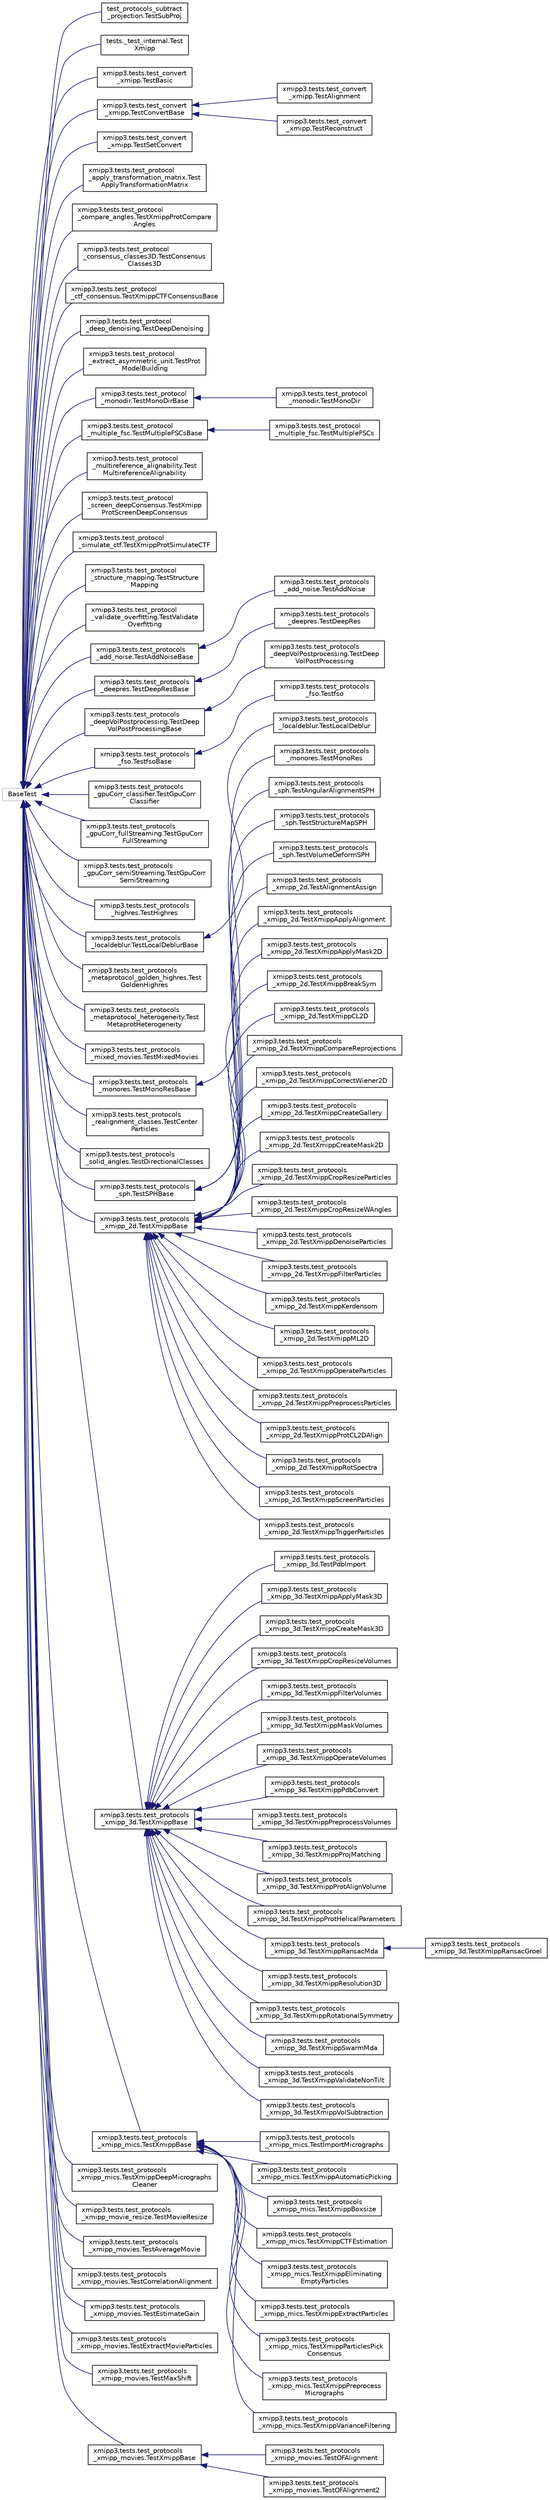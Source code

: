 digraph "Graphical Class Hierarchy"
{
  edge [fontname="Helvetica",fontsize="10",labelfontname="Helvetica",labelfontsize="10"];
  node [fontname="Helvetica",fontsize="10",shape=record];
  rankdir="LR";
  Node500 [label="BaseTest",height=0.2,width=0.4,color="grey75", fillcolor="white", style="filled"];
  Node500 -> Node0 [dir="back",color="midnightblue",fontsize="10",style="solid",fontname="Helvetica"];
  Node0 [label="test_protocols_subtract\l_projection.TestSubProj",height=0.2,width=0.4,color="black", fillcolor="white", style="filled",URL="$classtest__protocols__subtract__projection_1_1TestSubProj.html"];
  Node500 -> Node502 [dir="back",color="midnightblue",fontsize="10",style="solid",fontname="Helvetica"];
  Node502 [label="tests._test_internal.Test\lXmipp",height=0.2,width=0.4,color="black", fillcolor="white", style="filled",URL="$classtests_1_1__test__internal_1_1TestXmipp.html"];
  Node500 -> Node503 [dir="back",color="midnightblue",fontsize="10",style="solid",fontname="Helvetica"];
  Node503 [label="xmipp3.tests.test_convert\l_xmipp.TestBasic",height=0.2,width=0.4,color="black", fillcolor="white", style="filled",URL="$classxmipp3_1_1tests_1_1test__convert__xmipp_1_1TestBasic.html"];
  Node500 -> Node504 [dir="back",color="midnightblue",fontsize="10",style="solid",fontname="Helvetica"];
  Node504 [label="xmipp3.tests.test_convert\l_xmipp.TestConvertBase",height=0.2,width=0.4,color="black", fillcolor="white", style="filled",URL="$classxmipp3_1_1tests_1_1test__convert__xmipp_1_1TestConvertBase.html"];
  Node504 -> Node505 [dir="back",color="midnightblue",fontsize="10",style="solid",fontname="Helvetica"];
  Node505 [label="xmipp3.tests.test_convert\l_xmipp.TestAlignment",height=0.2,width=0.4,color="black", fillcolor="white", style="filled",URL="$classxmipp3_1_1tests_1_1test__convert__xmipp_1_1TestAlignment.html"];
  Node504 -> Node506 [dir="back",color="midnightblue",fontsize="10",style="solid",fontname="Helvetica"];
  Node506 [label="xmipp3.tests.test_convert\l_xmipp.TestReconstruct",height=0.2,width=0.4,color="black", fillcolor="white", style="filled",URL="$classxmipp3_1_1tests_1_1test__convert__xmipp_1_1TestReconstruct.html"];
  Node500 -> Node507 [dir="back",color="midnightblue",fontsize="10",style="solid",fontname="Helvetica"];
  Node507 [label="xmipp3.tests.test_convert\l_xmipp.TestSetConvert",height=0.2,width=0.4,color="black", fillcolor="white", style="filled",URL="$classxmipp3_1_1tests_1_1test__convert__xmipp_1_1TestSetConvert.html"];
  Node500 -> Node508 [dir="back",color="midnightblue",fontsize="10",style="solid",fontname="Helvetica"];
  Node508 [label="xmipp3.tests.test_protocol\l_apply_transformation_matrix.Test\lApplyTransformationMatrix",height=0.2,width=0.4,color="black", fillcolor="white", style="filled",URL="$classxmipp3_1_1tests_1_1test__protocol__apply__transformation__matrix_1_1TestApplyTransformationMatrix.html"];
  Node500 -> Node509 [dir="back",color="midnightblue",fontsize="10",style="solid",fontname="Helvetica"];
  Node509 [label="xmipp3.tests.test_protocol\l_compare_angles.TestXmippProtCompare\lAngles",height=0.2,width=0.4,color="black", fillcolor="white", style="filled",URL="$classxmipp3_1_1tests_1_1test__protocol__compare__angles_1_1TestXmippProtCompareAngles.html"];
  Node500 -> Node510 [dir="back",color="midnightblue",fontsize="10",style="solid",fontname="Helvetica"];
  Node510 [label="xmipp3.tests.test_protocol\l_consensus_classes3D.TestConsensus\lClasses3D",height=0.2,width=0.4,color="black", fillcolor="white", style="filled",URL="$classxmipp3_1_1tests_1_1test__protocol__consensus__classes3D_1_1TestConsensusClasses3D.html"];
  Node500 -> Node511 [dir="back",color="midnightblue",fontsize="10",style="solid",fontname="Helvetica"];
  Node511 [label="xmipp3.tests.test_protocol\l_ctf_consensus.TestXmippCTFConsensusBase",height=0.2,width=0.4,color="black", fillcolor="white", style="filled",URL="$classxmipp3_1_1tests_1_1test__protocol__ctf__consensus_1_1TestXmippCTFConsensusBase.html"];
  Node500 -> Node512 [dir="back",color="midnightblue",fontsize="10",style="solid",fontname="Helvetica"];
  Node512 [label="xmipp3.tests.test_protocol\l_deep_denoising.TestDeepDenoising",height=0.2,width=0.4,color="black", fillcolor="white", style="filled",URL="$classxmipp3_1_1tests_1_1test__protocol__deep__denoising_1_1TestDeepDenoising.html"];
  Node500 -> Node513 [dir="back",color="midnightblue",fontsize="10",style="solid",fontname="Helvetica"];
  Node513 [label="xmipp3.tests.test_protocol\l_extract_asymmetric_unit.TestProt\lModelBuilding",height=0.2,width=0.4,color="black", fillcolor="white", style="filled",URL="$classxmipp3_1_1tests_1_1test__protocol__extract__asymmetric__unit_1_1TestProtModelBuilding.html"];
  Node500 -> Node514 [dir="back",color="midnightblue",fontsize="10",style="solid",fontname="Helvetica"];
  Node514 [label="xmipp3.tests.test_protocol\l_monodir.TestMonoDirBase",height=0.2,width=0.4,color="black", fillcolor="white", style="filled",URL="$classxmipp3_1_1tests_1_1test__protocol__monodir_1_1TestMonoDirBase.html"];
  Node514 -> Node515 [dir="back",color="midnightblue",fontsize="10",style="solid",fontname="Helvetica"];
  Node515 [label="xmipp3.tests.test_protocol\l_monodir.TestMonoDir",height=0.2,width=0.4,color="black", fillcolor="white", style="filled",URL="$classxmipp3_1_1tests_1_1test__protocol__monodir_1_1TestMonoDir.html"];
  Node500 -> Node516 [dir="back",color="midnightblue",fontsize="10",style="solid",fontname="Helvetica"];
  Node516 [label="xmipp3.tests.test_protocol\l_multiple_fsc.TestMultipleFSCsBase",height=0.2,width=0.4,color="black", fillcolor="white", style="filled",URL="$classxmipp3_1_1tests_1_1test__protocol__multiple__fsc_1_1TestMultipleFSCsBase.html"];
  Node516 -> Node517 [dir="back",color="midnightblue",fontsize="10",style="solid",fontname="Helvetica"];
  Node517 [label="xmipp3.tests.test_protocol\l_multiple_fsc.TestMultipleFSCs",height=0.2,width=0.4,color="black", fillcolor="white", style="filled",URL="$classxmipp3_1_1tests_1_1test__protocol__multiple__fsc_1_1TestMultipleFSCs.html"];
  Node500 -> Node518 [dir="back",color="midnightblue",fontsize="10",style="solid",fontname="Helvetica"];
  Node518 [label="xmipp3.tests.test_protocol\l_multireference_alignability.Test\lMultireferenceAlignability",height=0.2,width=0.4,color="black", fillcolor="white", style="filled",URL="$classxmipp3_1_1tests_1_1test__protocol__multireference__alignability_1_1TestMultireferenceAlignability.html"];
  Node500 -> Node519 [dir="back",color="midnightblue",fontsize="10",style="solid",fontname="Helvetica"];
  Node519 [label="xmipp3.tests.test_protocol\l_screen_deepConsensus.TestXmipp\lProtScreenDeepConsensus",height=0.2,width=0.4,color="black", fillcolor="white", style="filled",URL="$classxmipp3_1_1tests_1_1test__protocol__screen__deepConsensus_1_1TestXmippProtScreenDeepConsensus.html"];
  Node500 -> Node520 [dir="back",color="midnightblue",fontsize="10",style="solid",fontname="Helvetica"];
  Node520 [label="xmipp3.tests.test_protocol\l_simulate_ctf.TestXmippProtSimulateCTF",height=0.2,width=0.4,color="black", fillcolor="white", style="filled",URL="$classxmipp3_1_1tests_1_1test__protocol__simulate__ctf_1_1TestXmippProtSimulateCTF.html"];
  Node500 -> Node521 [dir="back",color="midnightblue",fontsize="10",style="solid",fontname="Helvetica"];
  Node521 [label="xmipp3.tests.test_protocol\l_structure_mapping.TestStructure\lMapping",height=0.2,width=0.4,color="black", fillcolor="white", style="filled",URL="$classxmipp3_1_1tests_1_1test__protocol__structure__mapping_1_1TestStructureMapping.html"];
  Node500 -> Node522 [dir="back",color="midnightblue",fontsize="10",style="solid",fontname="Helvetica"];
  Node522 [label="xmipp3.tests.test_protocol\l_validate_overfitting.TestValidate\lOverfitting",height=0.2,width=0.4,color="black", fillcolor="white", style="filled",URL="$classxmipp3_1_1tests_1_1test__protocol__validate__overfitting_1_1TestValidateOverfitting.html"];
  Node500 -> Node523 [dir="back",color="midnightblue",fontsize="10",style="solid",fontname="Helvetica"];
  Node523 [label="xmipp3.tests.test_protocols\l_add_noise.TestAddNoiseBase",height=0.2,width=0.4,color="black", fillcolor="white", style="filled",URL="$classxmipp3_1_1tests_1_1test__protocols__add__noise_1_1TestAddNoiseBase.html"];
  Node523 -> Node524 [dir="back",color="midnightblue",fontsize="10",style="solid",fontname="Helvetica"];
  Node524 [label="xmipp3.tests.test_protocols\l_add_noise.TestAddNoise",height=0.2,width=0.4,color="black", fillcolor="white", style="filled",URL="$classxmipp3_1_1tests_1_1test__protocols__add__noise_1_1TestAddNoise.html"];
  Node500 -> Node525 [dir="back",color="midnightblue",fontsize="10",style="solid",fontname="Helvetica"];
  Node525 [label="xmipp3.tests.test_protocols\l_deepres.TestDeepResBase",height=0.2,width=0.4,color="black", fillcolor="white", style="filled",URL="$classxmipp3_1_1tests_1_1test__protocols__deepres_1_1TestDeepResBase.html"];
  Node525 -> Node526 [dir="back",color="midnightblue",fontsize="10",style="solid",fontname="Helvetica"];
  Node526 [label="xmipp3.tests.test_protocols\l_deepres.TestDeepRes",height=0.2,width=0.4,color="black", fillcolor="white", style="filled",URL="$classxmipp3_1_1tests_1_1test__protocols__deepres_1_1TestDeepRes.html"];
  Node500 -> Node527 [dir="back",color="midnightblue",fontsize="10",style="solid",fontname="Helvetica"];
  Node527 [label="xmipp3.tests.test_protocols\l_deepVolPostprocessing.TestDeep\lVolPostProcessingBase",height=0.2,width=0.4,color="black", fillcolor="white", style="filled",URL="$classxmipp3_1_1tests_1_1test__protocols__deepVolPostprocessing_1_1TestDeepVolPostProcessingBase.html"];
  Node527 -> Node528 [dir="back",color="midnightblue",fontsize="10",style="solid",fontname="Helvetica"];
  Node528 [label="xmipp3.tests.test_protocols\l_deepVolPostprocessing.TestDeep\lVolPostProcessing",height=0.2,width=0.4,color="black", fillcolor="white", style="filled",URL="$classxmipp3_1_1tests_1_1test__protocols__deepVolPostprocessing_1_1TestDeepVolPostProcessing.html"];
  Node500 -> Node529 [dir="back",color="midnightblue",fontsize="10",style="solid",fontname="Helvetica"];
  Node529 [label="xmipp3.tests.test_protocols\l_fso.TestfsoBase",height=0.2,width=0.4,color="black", fillcolor="white", style="filled",URL="$classxmipp3_1_1tests_1_1test__protocols__fso_1_1TestfsoBase.html"];
  Node529 -> Node530 [dir="back",color="midnightblue",fontsize="10",style="solid",fontname="Helvetica"];
  Node530 [label="xmipp3.tests.test_protocols\l_fso.Testfso",height=0.2,width=0.4,color="black", fillcolor="white", style="filled",URL="$classxmipp3_1_1tests_1_1test__protocols__fso_1_1Testfso.html"];
  Node500 -> Node531 [dir="back",color="midnightblue",fontsize="10",style="solid",fontname="Helvetica"];
  Node531 [label="xmipp3.tests.test_protocols\l_gpuCorr_classifier.TestGpuCorr\lClassifier",height=0.2,width=0.4,color="black", fillcolor="white", style="filled",URL="$classxmipp3_1_1tests_1_1test__protocols__gpuCorr__classifier_1_1TestGpuCorrClassifier.html"];
  Node500 -> Node532 [dir="back",color="midnightblue",fontsize="10",style="solid",fontname="Helvetica"];
  Node532 [label="xmipp3.tests.test_protocols\l_gpuCorr_fullStreaming.TestGpuCorr\lFullStreaming",height=0.2,width=0.4,color="black", fillcolor="white", style="filled",URL="$classxmipp3_1_1tests_1_1test__protocols__gpuCorr__fullStreaming_1_1TestGpuCorrFullStreaming.html"];
  Node500 -> Node533 [dir="back",color="midnightblue",fontsize="10",style="solid",fontname="Helvetica"];
  Node533 [label="xmipp3.tests.test_protocols\l_gpuCorr_semiStreaming.TestGpuCorr\lSemiStreaming",height=0.2,width=0.4,color="black", fillcolor="white", style="filled",URL="$classxmipp3_1_1tests_1_1test__protocols__gpuCorr__semiStreaming_1_1TestGpuCorrSemiStreaming.html"];
  Node500 -> Node534 [dir="back",color="midnightblue",fontsize="10",style="solid",fontname="Helvetica"];
  Node534 [label="xmipp3.tests.test_protocols\l_highres.TestHighres",height=0.2,width=0.4,color="black", fillcolor="white", style="filled",URL="$classxmipp3_1_1tests_1_1test__protocols__highres_1_1TestHighres.html"];
  Node500 -> Node535 [dir="back",color="midnightblue",fontsize="10",style="solid",fontname="Helvetica"];
  Node535 [label="xmipp3.tests.test_protocols\l_localdeblur.TestLocalDeblurBase",height=0.2,width=0.4,color="black", fillcolor="white", style="filled",URL="$classxmipp3_1_1tests_1_1test__protocols__localdeblur_1_1TestLocalDeblurBase.html"];
  Node535 -> Node536 [dir="back",color="midnightblue",fontsize="10",style="solid",fontname="Helvetica"];
  Node536 [label="xmipp3.tests.test_protocols\l_localdeblur.TestLocalDeblur",height=0.2,width=0.4,color="black", fillcolor="white", style="filled",URL="$classxmipp3_1_1tests_1_1test__protocols__localdeblur_1_1TestLocalDeblur.html"];
  Node500 -> Node537 [dir="back",color="midnightblue",fontsize="10",style="solid",fontname="Helvetica"];
  Node537 [label="xmipp3.tests.test_protocols\l_metaprotocol_golden_highres.Test\lGoldenHighres",height=0.2,width=0.4,color="black", fillcolor="white", style="filled",URL="$classxmipp3_1_1tests_1_1test__protocols__metaprotocol__golden__highres_1_1TestGoldenHighres.html"];
  Node500 -> Node538 [dir="back",color="midnightblue",fontsize="10",style="solid",fontname="Helvetica"];
  Node538 [label="xmipp3.tests.test_protocols\l_metaprotocol_heterogeneity.Test\lMetaprotHeterogeneity",height=0.2,width=0.4,color="black", fillcolor="white", style="filled",URL="$classxmipp3_1_1tests_1_1test__protocols__metaprotocol__heterogeneity_1_1TestMetaprotHeterogeneity.html"];
  Node500 -> Node539 [dir="back",color="midnightblue",fontsize="10",style="solid",fontname="Helvetica"];
  Node539 [label="xmipp3.tests.test_protocols\l_mixed_movies.TestMixedMovies",height=0.2,width=0.4,color="black", fillcolor="white", style="filled",URL="$classxmipp3_1_1tests_1_1test__protocols__mixed__movies_1_1TestMixedMovies.html"];
  Node500 -> Node540 [dir="back",color="midnightblue",fontsize="10",style="solid",fontname="Helvetica"];
  Node540 [label="xmipp3.tests.test_protocols\l_monores.TestMonoResBase",height=0.2,width=0.4,color="black", fillcolor="white", style="filled",URL="$classxmipp3_1_1tests_1_1test__protocols__monores_1_1TestMonoResBase.html"];
  Node540 -> Node541 [dir="back",color="midnightblue",fontsize="10",style="solid",fontname="Helvetica"];
  Node541 [label="xmipp3.tests.test_protocols\l_monores.TestMonoRes",height=0.2,width=0.4,color="black", fillcolor="white", style="filled",URL="$classxmipp3_1_1tests_1_1test__protocols__monores_1_1TestMonoRes.html"];
  Node500 -> Node542 [dir="back",color="midnightblue",fontsize="10",style="solid",fontname="Helvetica"];
  Node542 [label="xmipp3.tests.test_protocols\l_realignment_classes.TestCenter\lParticles",height=0.2,width=0.4,color="black", fillcolor="white", style="filled",URL="$classxmipp3_1_1tests_1_1test__protocols__realignment__classes_1_1TestCenterParticles.html"];
  Node500 -> Node543 [dir="back",color="midnightblue",fontsize="10",style="solid",fontname="Helvetica"];
  Node543 [label="xmipp3.tests.test_protocols\l_solid_angles.TestDirectionalClasses",height=0.2,width=0.4,color="black", fillcolor="white", style="filled",URL="$classxmipp3_1_1tests_1_1test__protocols__solid__angles_1_1TestDirectionalClasses.html"];
  Node500 -> Node544 [dir="back",color="midnightblue",fontsize="10",style="solid",fontname="Helvetica"];
  Node544 [label="xmipp3.tests.test_protocols\l_sph.TestSPHBase",height=0.2,width=0.4,color="black", fillcolor="white", style="filled",URL="$classxmipp3_1_1tests_1_1test__protocols__sph_1_1TestSPHBase.html"];
  Node544 -> Node545 [dir="back",color="midnightblue",fontsize="10",style="solid",fontname="Helvetica"];
  Node545 [label="xmipp3.tests.test_protocols\l_sph.TestAngularAlignmentSPH",height=0.2,width=0.4,color="black", fillcolor="white", style="filled",URL="$classxmipp3_1_1tests_1_1test__protocols__sph_1_1TestAngularAlignmentSPH.html"];
  Node544 -> Node546 [dir="back",color="midnightblue",fontsize="10",style="solid",fontname="Helvetica"];
  Node546 [label="xmipp3.tests.test_protocols\l_sph.TestStructureMapSPH",height=0.2,width=0.4,color="black", fillcolor="white", style="filled",URL="$classxmipp3_1_1tests_1_1test__protocols__sph_1_1TestStructureMapSPH.html"];
  Node544 -> Node547 [dir="back",color="midnightblue",fontsize="10",style="solid",fontname="Helvetica"];
  Node547 [label="xmipp3.tests.test_protocols\l_sph.TestVolumeDeformSPH",height=0.2,width=0.4,color="black", fillcolor="white", style="filled",URL="$classxmipp3_1_1tests_1_1test__protocols__sph_1_1TestVolumeDeformSPH.html"];
  Node500 -> Node548 [dir="back",color="midnightblue",fontsize="10",style="solid",fontname="Helvetica"];
  Node548 [label="xmipp3.tests.test_protocols\l_xmipp_2d.TestXmippBase",height=0.2,width=0.4,color="black", fillcolor="white", style="filled",URL="$classxmipp3_1_1tests_1_1test__protocols__xmipp__2d_1_1TestXmippBase.html"];
  Node548 -> Node549 [dir="back",color="midnightblue",fontsize="10",style="solid",fontname="Helvetica"];
  Node549 [label="xmipp3.tests.test_protocols\l_xmipp_2d.TestAlignmentAssign",height=0.2,width=0.4,color="black", fillcolor="white", style="filled",URL="$classxmipp3_1_1tests_1_1test__protocols__xmipp__2d_1_1TestAlignmentAssign.html"];
  Node548 -> Node550 [dir="back",color="midnightblue",fontsize="10",style="solid",fontname="Helvetica"];
  Node550 [label="xmipp3.tests.test_protocols\l_xmipp_2d.TestXmippApplyAlignment",height=0.2,width=0.4,color="black", fillcolor="white", style="filled",URL="$classxmipp3_1_1tests_1_1test__protocols__xmipp__2d_1_1TestXmippApplyAlignment.html"];
  Node548 -> Node551 [dir="back",color="midnightblue",fontsize="10",style="solid",fontname="Helvetica"];
  Node551 [label="xmipp3.tests.test_protocols\l_xmipp_2d.TestXmippApplyMask2D",height=0.2,width=0.4,color="black", fillcolor="white", style="filled",URL="$classxmipp3_1_1tests_1_1test__protocols__xmipp__2d_1_1TestXmippApplyMask2D.html"];
  Node548 -> Node552 [dir="back",color="midnightblue",fontsize="10",style="solid",fontname="Helvetica"];
  Node552 [label="xmipp3.tests.test_protocols\l_xmipp_2d.TestXmippBreakSym",height=0.2,width=0.4,color="black", fillcolor="white", style="filled",URL="$classxmipp3_1_1tests_1_1test__protocols__xmipp__2d_1_1TestXmippBreakSym.html"];
  Node548 -> Node553 [dir="back",color="midnightblue",fontsize="10",style="solid",fontname="Helvetica"];
  Node553 [label="xmipp3.tests.test_protocols\l_xmipp_2d.TestXmippCL2D",height=0.2,width=0.4,color="black", fillcolor="white", style="filled",URL="$classxmipp3_1_1tests_1_1test__protocols__xmipp__2d_1_1TestXmippCL2D.html"];
  Node548 -> Node554 [dir="back",color="midnightblue",fontsize="10",style="solid",fontname="Helvetica"];
  Node554 [label="xmipp3.tests.test_protocols\l_xmipp_2d.TestXmippCompareReprojections",height=0.2,width=0.4,color="black", fillcolor="white", style="filled",URL="$classxmipp3_1_1tests_1_1test__protocols__xmipp__2d_1_1TestXmippCompareReprojections.html"];
  Node548 -> Node555 [dir="back",color="midnightblue",fontsize="10",style="solid",fontname="Helvetica"];
  Node555 [label="xmipp3.tests.test_protocols\l_xmipp_2d.TestXmippCorrectWiener2D",height=0.2,width=0.4,color="black", fillcolor="white", style="filled",URL="$classxmipp3_1_1tests_1_1test__protocols__xmipp__2d_1_1TestXmippCorrectWiener2D.html"];
  Node548 -> Node556 [dir="back",color="midnightblue",fontsize="10",style="solid",fontname="Helvetica"];
  Node556 [label="xmipp3.tests.test_protocols\l_xmipp_2d.TestXmippCreateGallery",height=0.2,width=0.4,color="black", fillcolor="white", style="filled",URL="$classxmipp3_1_1tests_1_1test__protocols__xmipp__2d_1_1TestXmippCreateGallery.html"];
  Node548 -> Node557 [dir="back",color="midnightblue",fontsize="10",style="solid",fontname="Helvetica"];
  Node557 [label="xmipp3.tests.test_protocols\l_xmipp_2d.TestXmippCreateMask2D",height=0.2,width=0.4,color="black", fillcolor="white", style="filled",URL="$classxmipp3_1_1tests_1_1test__protocols__xmipp__2d_1_1TestXmippCreateMask2D.html"];
  Node548 -> Node558 [dir="back",color="midnightblue",fontsize="10",style="solid",fontname="Helvetica"];
  Node558 [label="xmipp3.tests.test_protocols\l_xmipp_2d.TestXmippCropResizeParticles",height=0.2,width=0.4,color="black", fillcolor="white", style="filled",URL="$classxmipp3_1_1tests_1_1test__protocols__xmipp__2d_1_1TestXmippCropResizeParticles.html"];
  Node548 -> Node559 [dir="back",color="midnightblue",fontsize="10",style="solid",fontname="Helvetica"];
  Node559 [label="xmipp3.tests.test_protocols\l_xmipp_2d.TestXmippCropResizeWAngles",height=0.2,width=0.4,color="black", fillcolor="white", style="filled",URL="$classxmipp3_1_1tests_1_1test__protocols__xmipp__2d_1_1TestXmippCropResizeWAngles.html"];
  Node548 -> Node560 [dir="back",color="midnightblue",fontsize="10",style="solid",fontname="Helvetica"];
  Node560 [label="xmipp3.tests.test_protocols\l_xmipp_2d.TestXmippDenoiseParticles",height=0.2,width=0.4,color="black", fillcolor="white", style="filled",URL="$classxmipp3_1_1tests_1_1test__protocols__xmipp__2d_1_1TestXmippDenoiseParticles.html"];
  Node548 -> Node561 [dir="back",color="midnightblue",fontsize="10",style="solid",fontname="Helvetica"];
  Node561 [label="xmipp3.tests.test_protocols\l_xmipp_2d.TestXmippFilterParticles",height=0.2,width=0.4,color="black", fillcolor="white", style="filled",URL="$classxmipp3_1_1tests_1_1test__protocols__xmipp__2d_1_1TestXmippFilterParticles.html"];
  Node548 -> Node562 [dir="back",color="midnightblue",fontsize="10",style="solid",fontname="Helvetica"];
  Node562 [label="xmipp3.tests.test_protocols\l_xmipp_2d.TestXmippKerdensom",height=0.2,width=0.4,color="black", fillcolor="white", style="filled",URL="$classxmipp3_1_1tests_1_1test__protocols__xmipp__2d_1_1TestXmippKerdensom.html"];
  Node548 -> Node563 [dir="back",color="midnightblue",fontsize="10",style="solid",fontname="Helvetica"];
  Node563 [label="xmipp3.tests.test_protocols\l_xmipp_2d.TestXmippML2D",height=0.2,width=0.4,color="black", fillcolor="white", style="filled",URL="$classxmipp3_1_1tests_1_1test__protocols__xmipp__2d_1_1TestXmippML2D.html"];
  Node548 -> Node564 [dir="back",color="midnightblue",fontsize="10",style="solid",fontname="Helvetica"];
  Node564 [label="xmipp3.tests.test_protocols\l_xmipp_2d.TestXmippOperateParticles",height=0.2,width=0.4,color="black", fillcolor="white", style="filled",URL="$classxmipp3_1_1tests_1_1test__protocols__xmipp__2d_1_1TestXmippOperateParticles.html"];
  Node548 -> Node565 [dir="back",color="midnightblue",fontsize="10",style="solid",fontname="Helvetica"];
  Node565 [label="xmipp3.tests.test_protocols\l_xmipp_2d.TestXmippPreprocessParticles",height=0.2,width=0.4,color="black", fillcolor="white", style="filled",URL="$classxmipp3_1_1tests_1_1test__protocols__xmipp__2d_1_1TestXmippPreprocessParticles.html"];
  Node548 -> Node566 [dir="back",color="midnightblue",fontsize="10",style="solid",fontname="Helvetica"];
  Node566 [label="xmipp3.tests.test_protocols\l_xmipp_2d.TestXmippProtCL2DAlign",height=0.2,width=0.4,color="black", fillcolor="white", style="filled",URL="$classxmipp3_1_1tests_1_1test__protocols__xmipp__2d_1_1TestXmippProtCL2DAlign.html"];
  Node548 -> Node567 [dir="back",color="midnightblue",fontsize="10",style="solid",fontname="Helvetica"];
  Node567 [label="xmipp3.tests.test_protocols\l_xmipp_2d.TestXmippRotSpectra",height=0.2,width=0.4,color="black", fillcolor="white", style="filled",URL="$classxmipp3_1_1tests_1_1test__protocols__xmipp__2d_1_1TestXmippRotSpectra.html"];
  Node548 -> Node568 [dir="back",color="midnightblue",fontsize="10",style="solid",fontname="Helvetica"];
  Node568 [label="xmipp3.tests.test_protocols\l_xmipp_2d.TestXmippScreenParticles",height=0.2,width=0.4,color="black", fillcolor="white", style="filled",URL="$classxmipp3_1_1tests_1_1test__protocols__xmipp__2d_1_1TestXmippScreenParticles.html"];
  Node548 -> Node569 [dir="back",color="midnightblue",fontsize="10",style="solid",fontname="Helvetica"];
  Node569 [label="xmipp3.tests.test_protocols\l_xmipp_2d.TestXmippTriggerParticles",height=0.2,width=0.4,color="black", fillcolor="white", style="filled",URL="$classxmipp3_1_1tests_1_1test__protocols__xmipp__2d_1_1TestXmippTriggerParticles.html"];
  Node500 -> Node570 [dir="back",color="midnightblue",fontsize="10",style="solid",fontname="Helvetica"];
  Node570 [label="xmipp3.tests.test_protocols\l_xmipp_3d.TestXmippBase",height=0.2,width=0.4,color="black", fillcolor="white", style="filled",URL="$classxmipp3_1_1tests_1_1test__protocols__xmipp__3d_1_1TestXmippBase.html"];
  Node570 -> Node571 [dir="back",color="midnightblue",fontsize="10",style="solid",fontname="Helvetica"];
  Node571 [label="xmipp3.tests.test_protocols\l_xmipp_3d.TestPdbImport",height=0.2,width=0.4,color="black", fillcolor="white", style="filled",URL="$classxmipp3_1_1tests_1_1test__protocols__xmipp__3d_1_1TestPdbImport.html"];
  Node570 -> Node572 [dir="back",color="midnightblue",fontsize="10",style="solid",fontname="Helvetica"];
  Node572 [label="xmipp3.tests.test_protocols\l_xmipp_3d.TestXmippApplyMask3D",height=0.2,width=0.4,color="black", fillcolor="white", style="filled",URL="$classxmipp3_1_1tests_1_1test__protocols__xmipp__3d_1_1TestXmippApplyMask3D.html"];
  Node570 -> Node573 [dir="back",color="midnightblue",fontsize="10",style="solid",fontname="Helvetica"];
  Node573 [label="xmipp3.tests.test_protocols\l_xmipp_3d.TestXmippCreateMask3D",height=0.2,width=0.4,color="black", fillcolor="white", style="filled",URL="$classxmipp3_1_1tests_1_1test__protocols__xmipp__3d_1_1TestXmippCreateMask3D.html"];
  Node570 -> Node574 [dir="back",color="midnightblue",fontsize="10",style="solid",fontname="Helvetica"];
  Node574 [label="xmipp3.tests.test_protocols\l_xmipp_3d.TestXmippCropResizeVolumes",height=0.2,width=0.4,color="black", fillcolor="white", style="filled",URL="$classxmipp3_1_1tests_1_1test__protocols__xmipp__3d_1_1TestXmippCropResizeVolumes.html"];
  Node570 -> Node575 [dir="back",color="midnightblue",fontsize="10",style="solid",fontname="Helvetica"];
  Node575 [label="xmipp3.tests.test_protocols\l_xmipp_3d.TestXmippFilterVolumes",height=0.2,width=0.4,color="black", fillcolor="white", style="filled",URL="$classxmipp3_1_1tests_1_1test__protocols__xmipp__3d_1_1TestXmippFilterVolumes.html"];
  Node570 -> Node576 [dir="back",color="midnightblue",fontsize="10",style="solid",fontname="Helvetica"];
  Node576 [label="xmipp3.tests.test_protocols\l_xmipp_3d.TestXmippMaskVolumes",height=0.2,width=0.4,color="black", fillcolor="white", style="filled",URL="$classxmipp3_1_1tests_1_1test__protocols__xmipp__3d_1_1TestXmippMaskVolumes.html"];
  Node570 -> Node577 [dir="back",color="midnightblue",fontsize="10",style="solid",fontname="Helvetica"];
  Node577 [label="xmipp3.tests.test_protocols\l_xmipp_3d.TestXmippOperateVolumes",height=0.2,width=0.4,color="black", fillcolor="white", style="filled",URL="$classxmipp3_1_1tests_1_1test__protocols__xmipp__3d_1_1TestXmippOperateVolumes.html"];
  Node570 -> Node578 [dir="back",color="midnightblue",fontsize="10",style="solid",fontname="Helvetica"];
  Node578 [label="xmipp3.tests.test_protocols\l_xmipp_3d.TestXmippPdbConvert",height=0.2,width=0.4,color="black", fillcolor="white", style="filled",URL="$classxmipp3_1_1tests_1_1test__protocols__xmipp__3d_1_1TestXmippPdbConvert.html"];
  Node570 -> Node579 [dir="back",color="midnightblue",fontsize="10",style="solid",fontname="Helvetica"];
  Node579 [label="xmipp3.tests.test_protocols\l_xmipp_3d.TestXmippPreprocessVolumes",height=0.2,width=0.4,color="black", fillcolor="white", style="filled",URL="$classxmipp3_1_1tests_1_1test__protocols__xmipp__3d_1_1TestXmippPreprocessVolumes.html"];
  Node570 -> Node580 [dir="back",color="midnightblue",fontsize="10",style="solid",fontname="Helvetica"];
  Node580 [label="xmipp3.tests.test_protocols\l_xmipp_3d.TestXmippProjMatching",height=0.2,width=0.4,color="black", fillcolor="white", style="filled",URL="$classxmipp3_1_1tests_1_1test__protocols__xmipp__3d_1_1TestXmippProjMatching.html"];
  Node570 -> Node581 [dir="back",color="midnightblue",fontsize="10",style="solid",fontname="Helvetica"];
  Node581 [label="xmipp3.tests.test_protocols\l_xmipp_3d.TestXmippProtAlignVolume",height=0.2,width=0.4,color="black", fillcolor="white", style="filled",URL="$classxmipp3_1_1tests_1_1test__protocols__xmipp__3d_1_1TestXmippProtAlignVolume.html"];
  Node570 -> Node582 [dir="back",color="midnightblue",fontsize="10",style="solid",fontname="Helvetica"];
  Node582 [label="xmipp3.tests.test_protocols\l_xmipp_3d.TestXmippProtHelicalParameters",height=0.2,width=0.4,color="black", fillcolor="white", style="filled",URL="$classxmipp3_1_1tests_1_1test__protocols__xmipp__3d_1_1TestXmippProtHelicalParameters.html"];
  Node570 -> Node583 [dir="back",color="midnightblue",fontsize="10",style="solid",fontname="Helvetica"];
  Node583 [label="xmipp3.tests.test_protocols\l_xmipp_3d.TestXmippRansacMda",height=0.2,width=0.4,color="black", fillcolor="white", style="filled",URL="$classxmipp3_1_1tests_1_1test__protocols__xmipp__3d_1_1TestXmippRansacMda.html"];
  Node583 -> Node584 [dir="back",color="midnightblue",fontsize="10",style="solid",fontname="Helvetica"];
  Node584 [label="xmipp3.tests.test_protocols\l_xmipp_3d.TestXmippRansacGroel",height=0.2,width=0.4,color="black", fillcolor="white", style="filled",URL="$classxmipp3_1_1tests_1_1test__protocols__xmipp__3d_1_1TestXmippRansacGroel.html"];
  Node570 -> Node585 [dir="back",color="midnightblue",fontsize="10",style="solid",fontname="Helvetica"];
  Node585 [label="xmipp3.tests.test_protocols\l_xmipp_3d.TestXmippResolution3D",height=0.2,width=0.4,color="black", fillcolor="white", style="filled",URL="$classxmipp3_1_1tests_1_1test__protocols__xmipp__3d_1_1TestXmippResolution3D.html"];
  Node570 -> Node586 [dir="back",color="midnightblue",fontsize="10",style="solid",fontname="Helvetica"];
  Node586 [label="xmipp3.tests.test_protocols\l_xmipp_3d.TestXmippRotationalSymmetry",height=0.2,width=0.4,color="black", fillcolor="white", style="filled",URL="$classxmipp3_1_1tests_1_1test__protocols__xmipp__3d_1_1TestXmippRotationalSymmetry.html"];
  Node570 -> Node587 [dir="back",color="midnightblue",fontsize="10",style="solid",fontname="Helvetica"];
  Node587 [label="xmipp3.tests.test_protocols\l_xmipp_3d.TestXmippSwarmMda",height=0.2,width=0.4,color="black", fillcolor="white", style="filled",URL="$classxmipp3_1_1tests_1_1test__protocols__xmipp__3d_1_1TestXmippSwarmMda.html"];
  Node570 -> Node588 [dir="back",color="midnightblue",fontsize="10",style="solid",fontname="Helvetica"];
  Node588 [label="xmipp3.tests.test_protocols\l_xmipp_3d.TestXmippValidateNonTilt",height=0.2,width=0.4,color="black", fillcolor="white", style="filled",URL="$classxmipp3_1_1tests_1_1test__protocols__xmipp__3d_1_1TestXmippValidateNonTilt.html"];
  Node570 -> Node589 [dir="back",color="midnightblue",fontsize="10",style="solid",fontname="Helvetica"];
  Node589 [label="xmipp3.tests.test_protocols\l_xmipp_3d.TestXmippVolSubtraction",height=0.2,width=0.4,color="black", fillcolor="white", style="filled",URL="$classxmipp3_1_1tests_1_1test__protocols__xmipp__3d_1_1TestXmippVolSubtraction.html"];
  Node500 -> Node590 [dir="back",color="midnightblue",fontsize="10",style="solid",fontname="Helvetica"];
  Node590 [label="xmipp3.tests.test_protocols\l_xmipp_mics.TestXmippBase",height=0.2,width=0.4,color="black", fillcolor="white", style="filled",URL="$classxmipp3_1_1tests_1_1test__protocols__xmipp__mics_1_1TestXmippBase.html"];
  Node590 -> Node591 [dir="back",color="midnightblue",fontsize="10",style="solid",fontname="Helvetica"];
  Node591 [label="xmipp3.tests.test_protocols\l_xmipp_mics.TestImportMicrographs",height=0.2,width=0.4,color="black", fillcolor="white", style="filled",URL="$classxmipp3_1_1tests_1_1test__protocols__xmipp__mics_1_1TestImportMicrographs.html"];
  Node590 -> Node592 [dir="back",color="midnightblue",fontsize="10",style="solid",fontname="Helvetica"];
  Node592 [label="xmipp3.tests.test_protocols\l_xmipp_mics.TestXmippAutomaticPicking",height=0.2,width=0.4,color="black", fillcolor="white", style="filled",URL="$classxmipp3_1_1tests_1_1test__protocols__xmipp__mics_1_1TestXmippAutomaticPicking.html"];
  Node590 -> Node593 [dir="back",color="midnightblue",fontsize="10",style="solid",fontname="Helvetica"];
  Node593 [label="xmipp3.tests.test_protocols\l_xmipp_mics.TestXmippBoxsize",height=0.2,width=0.4,color="black", fillcolor="white", style="filled",URL="$classxmipp3_1_1tests_1_1test__protocols__xmipp__mics_1_1TestXmippBoxsize.html"];
  Node590 -> Node594 [dir="back",color="midnightblue",fontsize="10",style="solid",fontname="Helvetica"];
  Node594 [label="xmipp3.tests.test_protocols\l_xmipp_mics.TestXmippCTFEstimation",height=0.2,width=0.4,color="black", fillcolor="white", style="filled",URL="$classxmipp3_1_1tests_1_1test__protocols__xmipp__mics_1_1TestXmippCTFEstimation.html"];
  Node590 -> Node595 [dir="back",color="midnightblue",fontsize="10",style="solid",fontname="Helvetica"];
  Node595 [label="xmipp3.tests.test_protocols\l_xmipp_mics.TestXmippEliminating\lEmptyParticles",height=0.2,width=0.4,color="black", fillcolor="white", style="filled",URL="$classxmipp3_1_1tests_1_1test__protocols__xmipp__mics_1_1TestXmippEliminatingEmptyParticles.html"];
  Node590 -> Node596 [dir="back",color="midnightblue",fontsize="10",style="solid",fontname="Helvetica"];
  Node596 [label="xmipp3.tests.test_protocols\l_xmipp_mics.TestXmippExtractParticles",height=0.2,width=0.4,color="black", fillcolor="white", style="filled",URL="$classxmipp3_1_1tests_1_1test__protocols__xmipp__mics_1_1TestXmippExtractParticles.html"];
  Node590 -> Node597 [dir="back",color="midnightblue",fontsize="10",style="solid",fontname="Helvetica"];
  Node597 [label="xmipp3.tests.test_protocols\l_xmipp_mics.TestXmippParticlesPick\lConsensus",height=0.2,width=0.4,color="black", fillcolor="white", style="filled",URL="$classxmipp3_1_1tests_1_1test__protocols__xmipp__mics_1_1TestXmippParticlesPickConsensus.html"];
  Node590 -> Node598 [dir="back",color="midnightblue",fontsize="10",style="solid",fontname="Helvetica"];
  Node598 [label="xmipp3.tests.test_protocols\l_xmipp_mics.TestXmippPreprocess\lMicrographs",height=0.2,width=0.4,color="black", fillcolor="white", style="filled",URL="$classxmipp3_1_1tests_1_1test__protocols__xmipp__mics_1_1TestXmippPreprocessMicrographs.html"];
  Node590 -> Node599 [dir="back",color="midnightblue",fontsize="10",style="solid",fontname="Helvetica"];
  Node599 [label="xmipp3.tests.test_protocols\l_xmipp_mics.TestXmippVarianceFiltering",height=0.2,width=0.4,color="black", fillcolor="white", style="filled",URL="$classxmipp3_1_1tests_1_1test__protocols__xmipp__mics_1_1TestXmippVarianceFiltering.html"];
  Node500 -> Node600 [dir="back",color="midnightblue",fontsize="10",style="solid",fontname="Helvetica"];
  Node600 [label="xmipp3.tests.test_protocols\l_xmipp_mics.TestXmippDeepMicrographs\lCleaner",height=0.2,width=0.4,color="black", fillcolor="white", style="filled",URL="$classxmipp3_1_1tests_1_1test__protocols__xmipp__mics_1_1TestXmippDeepMicrographsCleaner.html"];
  Node500 -> Node601 [dir="back",color="midnightblue",fontsize="10",style="solid",fontname="Helvetica"];
  Node601 [label="xmipp3.tests.test_protocols\l_xmipp_movie_resize.TestMovieResize",height=0.2,width=0.4,color="black", fillcolor="white", style="filled",URL="$classxmipp3_1_1tests_1_1test__protocols__xmipp__movie__resize_1_1TestMovieResize.html"];
  Node500 -> Node602 [dir="back",color="midnightblue",fontsize="10",style="solid",fontname="Helvetica"];
  Node602 [label="xmipp3.tests.test_protocols\l_xmipp_movies.TestAverageMovie",height=0.2,width=0.4,color="black", fillcolor="white", style="filled",URL="$classxmipp3_1_1tests_1_1test__protocols__xmipp__movies_1_1TestAverageMovie.html"];
  Node500 -> Node603 [dir="back",color="midnightblue",fontsize="10",style="solid",fontname="Helvetica"];
  Node603 [label="xmipp3.tests.test_protocols\l_xmipp_movies.TestCorrelationAlignment",height=0.2,width=0.4,color="black", fillcolor="white", style="filled",URL="$classxmipp3_1_1tests_1_1test__protocols__xmipp__movies_1_1TestCorrelationAlignment.html"];
  Node500 -> Node604 [dir="back",color="midnightblue",fontsize="10",style="solid",fontname="Helvetica"];
  Node604 [label="xmipp3.tests.test_protocols\l_xmipp_movies.TestEstimateGain",height=0.2,width=0.4,color="black", fillcolor="white", style="filled",URL="$classxmipp3_1_1tests_1_1test__protocols__xmipp__movies_1_1TestEstimateGain.html"];
  Node500 -> Node605 [dir="back",color="midnightblue",fontsize="10",style="solid",fontname="Helvetica"];
  Node605 [label="xmipp3.tests.test_protocols\l_xmipp_movies.TestExtractMovieParticles",height=0.2,width=0.4,color="black", fillcolor="white", style="filled",URL="$classxmipp3_1_1tests_1_1test__protocols__xmipp__movies_1_1TestExtractMovieParticles.html"];
  Node500 -> Node606 [dir="back",color="midnightblue",fontsize="10",style="solid",fontname="Helvetica"];
  Node606 [label="xmipp3.tests.test_protocols\l_xmipp_movies.TestMaxShift",height=0.2,width=0.4,color="black", fillcolor="white", style="filled",URL="$classxmipp3_1_1tests_1_1test__protocols__xmipp__movies_1_1TestMaxShift.html"];
  Node500 -> Node607 [dir="back",color="midnightblue",fontsize="10",style="solid",fontname="Helvetica"];
  Node607 [label="xmipp3.tests.test_protocols\l_xmipp_movies.TestXmippBase",height=0.2,width=0.4,color="black", fillcolor="white", style="filled",URL="$classxmipp3_1_1tests_1_1test__protocols__xmipp__movies_1_1TestXmippBase.html"];
  Node607 -> Node608 [dir="back",color="midnightblue",fontsize="10",style="solid",fontname="Helvetica"];
  Node608 [label="xmipp3.tests.test_protocols\l_xmipp_movies.TestOFAlignment",height=0.2,width=0.4,color="black", fillcolor="white", style="filled",URL="$classxmipp3_1_1tests_1_1test__protocols__xmipp__movies_1_1TestOFAlignment.html"];
  Node607 -> Node609 [dir="back",color="midnightblue",fontsize="10",style="solid",fontname="Helvetica"];
  Node609 [label="xmipp3.tests.test_protocols\l_xmipp_movies.TestOFAlignment2",height=0.2,width=0.4,color="black", fillcolor="white", style="filled",URL="$classxmipp3_1_1tests_1_1test__protocols__xmipp__movies_1_1TestOFAlignment2.html"];
}
